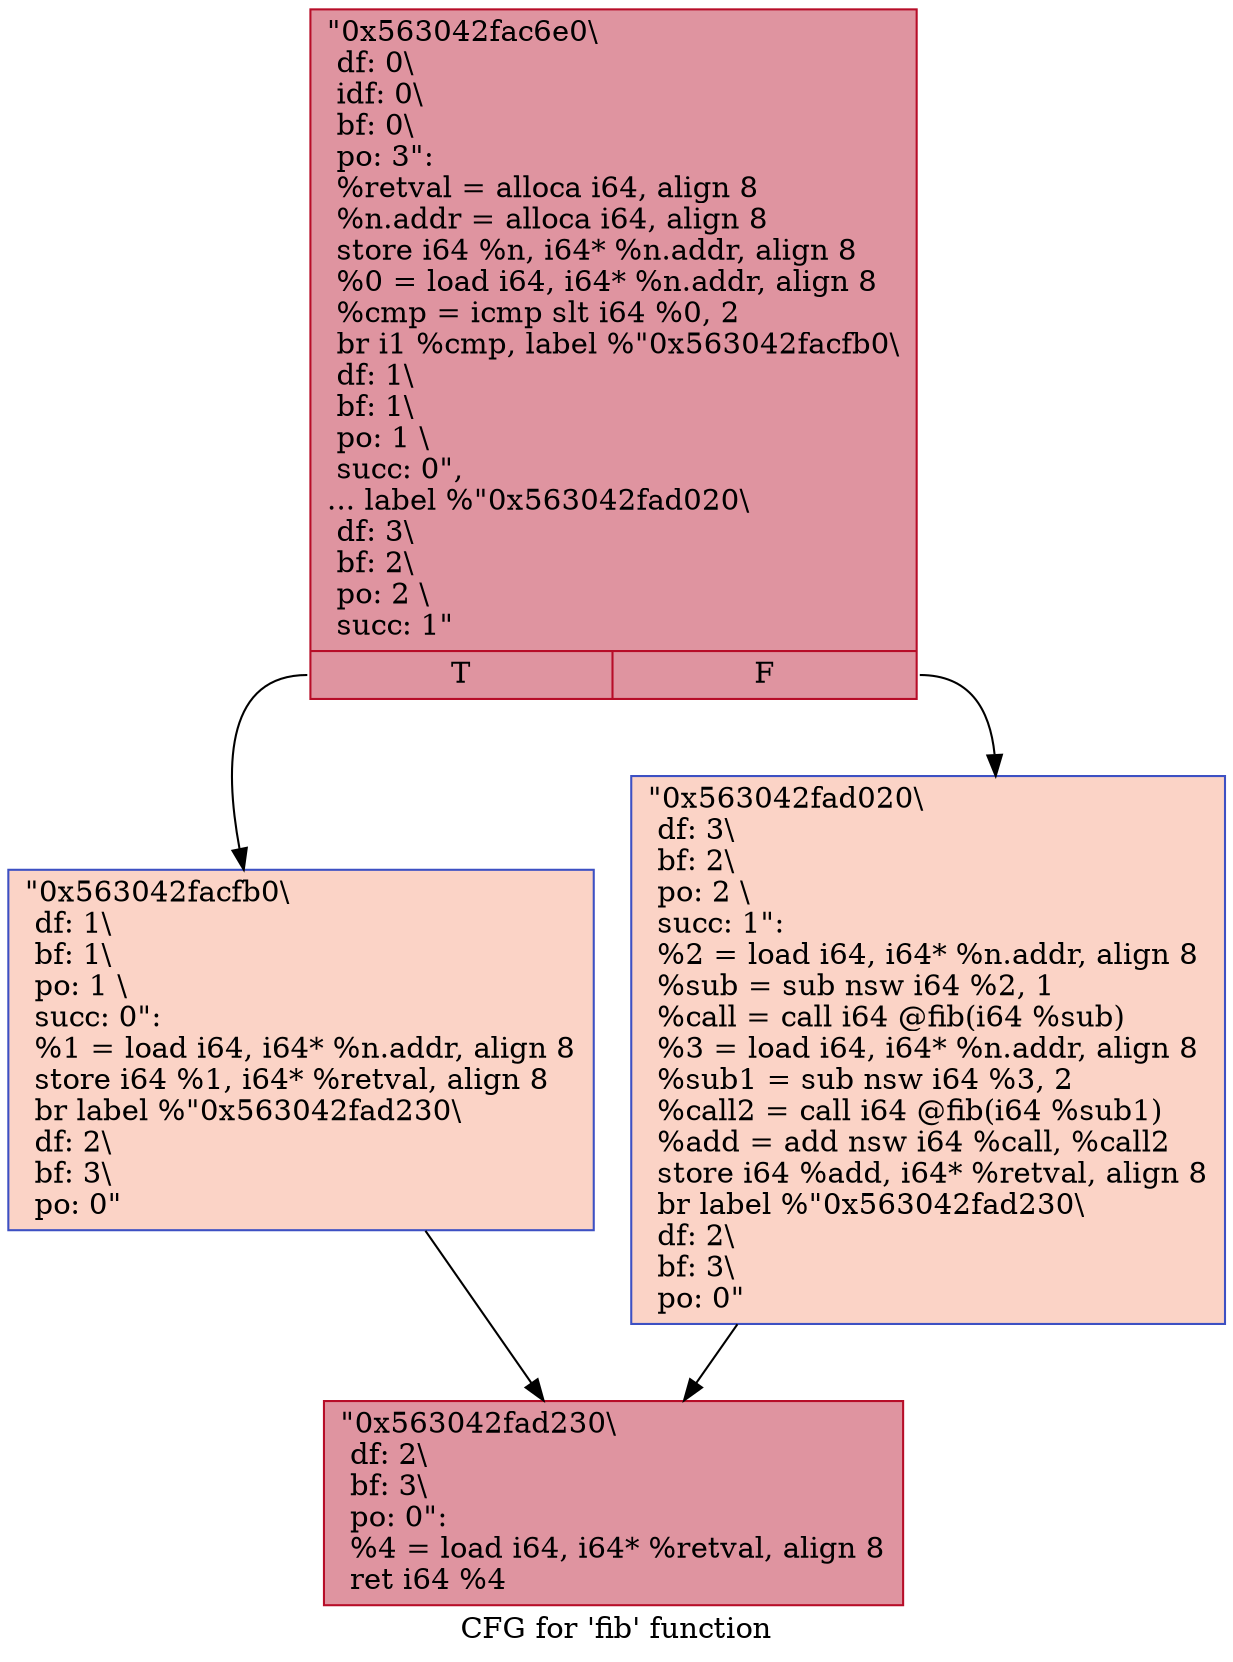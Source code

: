 digraph "CFG for 'fib' function" {
	label="CFG for 'fib' function";

	Node0x563042fac6e0 [shape=record,color="#b70d28ff", style=filled, fillcolor="#b70d2870",label="{\"0x563042fac6e0\\\l df: 0\\\l idf: 0\\\l bf: 0\\\l po: 3\":\l  %retval = alloca i64, align 8\l  %n.addr = alloca i64, align 8\l  store i64 %n, i64* %n.addr, align 8\l  %0 = load i64, i64* %n.addr, align 8\l  %cmp = icmp slt i64 %0, 2\l  br i1 %cmp, label %\"0x563042facfb0\\\l df: 1\\\l bf: 1\\\l po: 1 \\\l succ: 0\",\l... label %\"0x563042fad020\\\l df: 3\\\l bf: 2\\\l po: 2 \\\l succ: 1\"\l|{<s0>T|<s1>F}}"];
	Node0x563042fac6e0:s0 -> Node0x563042facfb0;
	Node0x563042fac6e0:s1 -> Node0x563042fad020;
	Node0x563042facfb0 [shape=record,color="#3d50c3ff", style=filled, fillcolor="#f59c7d70",label="{\"0x563042facfb0\\\l df: 1\\\l bf: 1\\\l po: 1 \\\l succ: 0\": \l  %1 = load i64, i64* %n.addr, align 8\l  store i64 %1, i64* %retval, align 8\l  br label %\"0x563042fad230\\\l df: 2\\\l bf: 3\\\l po: 0\"\l}"];
	Node0x563042facfb0 -> Node0x563042fad230;
	Node0x563042fad020 [shape=record,color="#3d50c3ff", style=filled, fillcolor="#f59c7d70",label="{\"0x563042fad020\\\l df: 3\\\l bf: 2\\\l po: 2 \\\l succ: 1\": \l  %2 = load i64, i64* %n.addr, align 8\l  %sub = sub nsw i64 %2, 1\l  %call = call i64 @fib(i64 %sub)\l  %3 = load i64, i64* %n.addr, align 8\l  %sub1 = sub nsw i64 %3, 2\l  %call2 = call i64 @fib(i64 %sub1)\l  %add = add nsw i64 %call, %call2\l  store i64 %add, i64* %retval, align 8\l  br label %\"0x563042fad230\\\l df: 2\\\l bf: 3\\\l po: 0\"\l}"];
	Node0x563042fad020 -> Node0x563042fad230;
	Node0x563042fad230 [shape=record,color="#b70d28ff", style=filled, fillcolor="#b70d2870",label="{\"0x563042fad230\\\l df: 2\\\l bf: 3\\\l po: 0\":      \l  %4 = load i64, i64* %retval, align 8\l  ret i64 %4\l}"];
}

